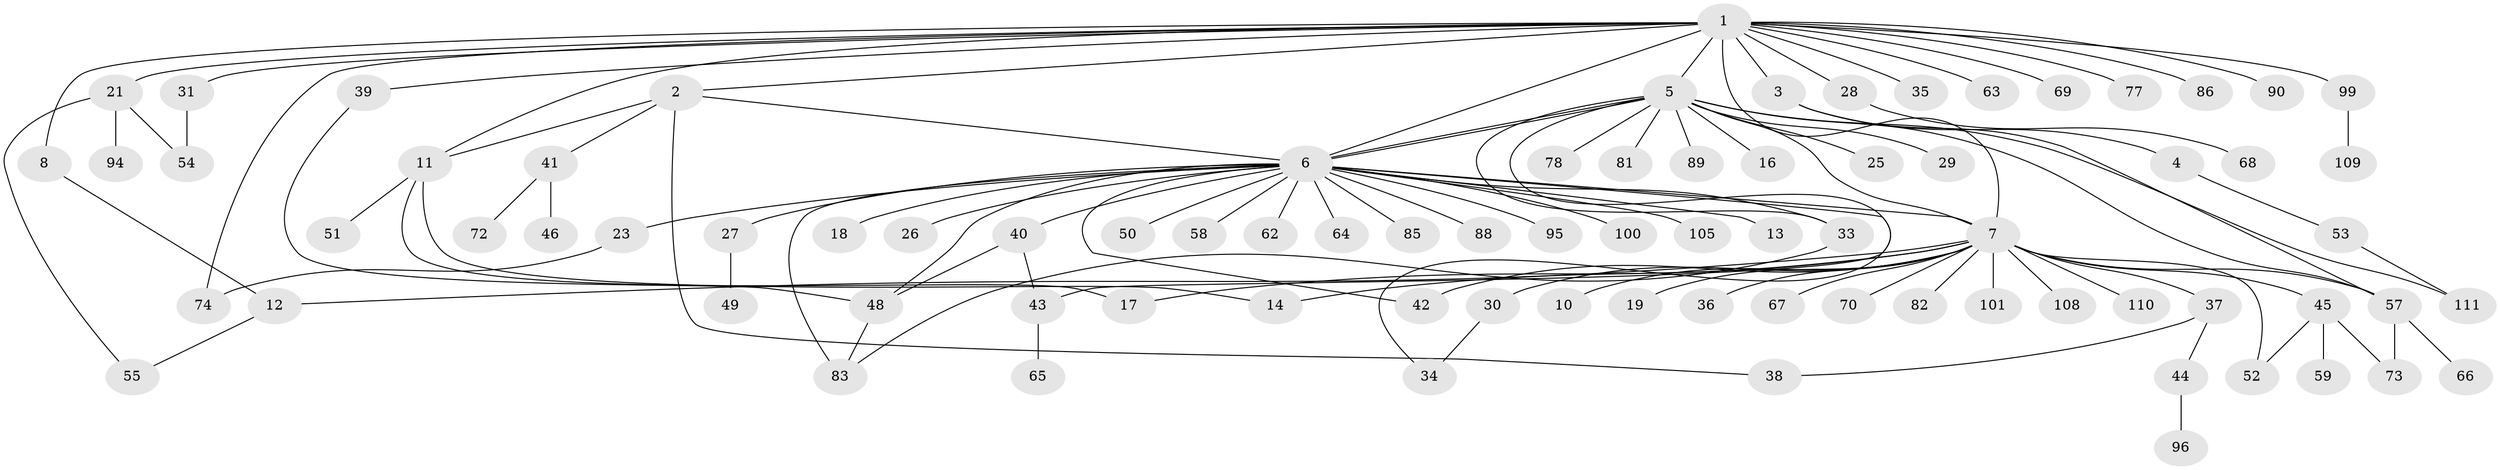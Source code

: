 // Generated by graph-tools (version 1.1) at 2025/23/03/03/25 07:23:52]
// undirected, 84 vertices, 109 edges
graph export_dot {
graph [start="1"]
  node [color=gray90,style=filled];
  1 [super="+15"];
  2;
  3 [super="+60"];
  4;
  5 [super="+61"];
  6 [super="+91"];
  7 [super="+9"];
  8 [super="+20"];
  10;
  11 [super="+84"];
  12 [super="+87"];
  13;
  14 [super="+97"];
  16;
  17;
  18 [super="+47"];
  19;
  21 [super="+22"];
  23 [super="+24"];
  25;
  26;
  27;
  28;
  29 [super="+75"];
  30 [super="+32"];
  31 [super="+92"];
  33 [super="+93"];
  34;
  35;
  36;
  37 [super="+107"];
  38 [super="+102"];
  39;
  40 [super="+104"];
  41 [super="+79"];
  42 [super="+80"];
  43 [super="+56"];
  44 [super="+98"];
  45 [super="+71"];
  46;
  48;
  49;
  50;
  51;
  52 [super="+76"];
  53;
  54;
  55;
  57;
  58;
  59;
  62;
  63;
  64;
  65;
  66;
  67;
  68;
  69;
  70;
  72;
  73;
  74;
  77;
  78;
  81;
  82;
  83 [super="+103"];
  85;
  86;
  88;
  89;
  90;
  94;
  95;
  96;
  99;
  100;
  101;
  105 [super="+106"];
  108;
  109;
  110;
  111;
  1 -- 2;
  1 -- 3;
  1 -- 5;
  1 -- 6;
  1 -- 7;
  1 -- 8;
  1 -- 11;
  1 -- 21;
  1 -- 28;
  1 -- 31;
  1 -- 35;
  1 -- 39;
  1 -- 63;
  1 -- 69;
  1 -- 74;
  1 -- 77;
  1 -- 86;
  1 -- 90;
  1 -- 99;
  2 -- 6;
  2 -- 11;
  2 -- 38;
  2 -- 41;
  3 -- 4;
  3 -- 57;
  4 -- 53;
  5 -- 6;
  5 -- 6;
  5 -- 7;
  5 -- 16;
  5 -- 25;
  5 -- 29;
  5 -- 33;
  5 -- 43;
  5 -- 57;
  5 -- 78;
  5 -- 81;
  5 -- 89;
  5 -- 111;
  6 -- 13;
  6 -- 18;
  6 -- 23;
  6 -- 26;
  6 -- 27;
  6 -- 33;
  6 -- 34;
  6 -- 40;
  6 -- 42;
  6 -- 48;
  6 -- 50;
  6 -- 58;
  6 -- 62;
  6 -- 64;
  6 -- 83 [weight=2];
  6 -- 85;
  6 -- 88;
  6 -- 95;
  6 -- 100;
  6 -- 105;
  6 -- 7;
  7 -- 10;
  7 -- 12;
  7 -- 14;
  7 -- 19;
  7 -- 42;
  7 -- 45;
  7 -- 57;
  7 -- 67;
  7 -- 70;
  7 -- 82;
  7 -- 101;
  7 -- 108;
  7 -- 110;
  7 -- 17;
  7 -- 36;
  7 -- 37;
  7 -- 30;
  7 -- 52;
  8 -- 12;
  11 -- 14;
  11 -- 17;
  11 -- 51;
  12 -- 55;
  21 -- 54;
  21 -- 55;
  21 -- 94;
  23 -- 74;
  27 -- 49;
  28 -- 68;
  30 -- 34;
  31 -- 54;
  33 -- 83;
  37 -- 44;
  37 -- 38;
  39 -- 48;
  40 -- 43;
  40 -- 48;
  41 -- 46;
  41 -- 72;
  43 -- 65;
  44 -- 96;
  45 -- 52;
  45 -- 59;
  45 -- 73;
  48 -- 83;
  53 -- 111;
  57 -- 66;
  57 -- 73;
  99 -- 109;
}
